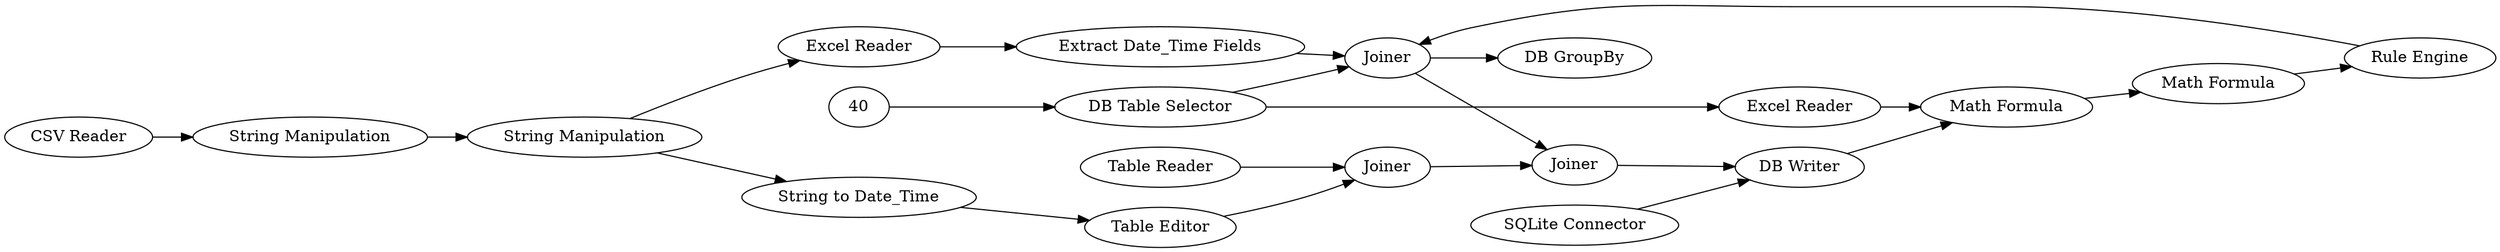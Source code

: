 digraph {
	20 [label="Excel Reader"]
	23 [label="String to Date_Time"]
	30 [label="CSV Reader"]
	31 [label="Extract Date_Time Fields"]
	32 [label="DB GroupBy"]
	35 [label="DB Row Filter"]
	39 [label="DB GroupBy"]
	6 [label="SQLite Connector"]
	19 [label="String Manipulation"]
	20 [label="String Manipulation"]
	21 [label="Math Formula"]
	22 [label="Rule Engine"]
	23 [label="Math Formula"]
	24 [label="String to Date_Time"]
	26 [label="Table Editor"]
	30 [label="DB Writer"]
	31 [label="Excel Reader"]
	32 [label="Excel Reader"]
	33 [label="Table Reader"]
	34 [label="CSV Reader"]
	35 [label=Joiner]
	36 [label=Joiner]
	37 [label=Joiner]
	38 [label="Extract Date_Time Fields"]
	41 [label="DB Table Selector"]
	6 -> 30
	19 -> 20
	20 -> 24
	21 -> 22
	22 -> 35
	23 -> 21
	24 -> 26
	26 -> 37
	31 -> 38
	32 -> 23
	33 -> 37
	34 -> 19
	35 -> 36
	36 -> 30
	37 -> 36
	38 -> 35
	20 -> 31
	30 -> 23
	35 -> 39
	40 -> 41
	41 -> 32
	41 -> 35
	rankdir=LR
}
